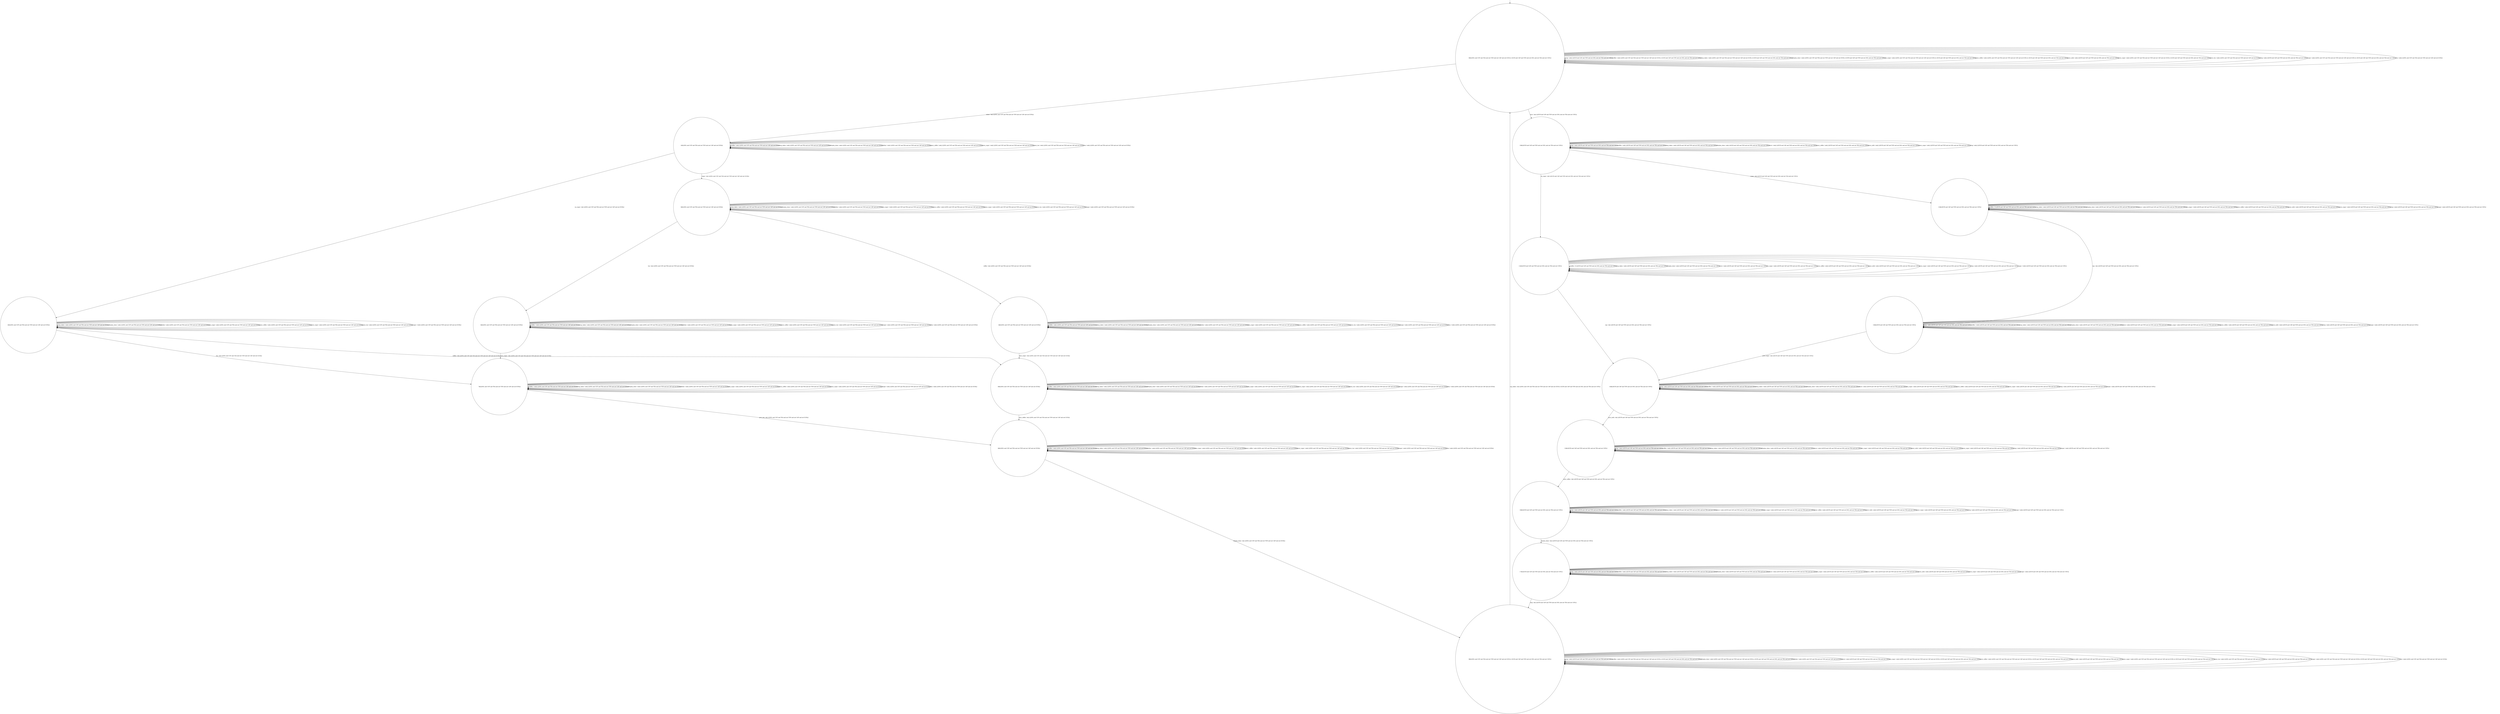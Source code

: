 digraph g {
	edge [lblstyle="above, sloped"];
	s0 [shape="circle" label="0@[((DOL and COF and TEA and not TON and not CAP and not EUR) or (EUR and CAP and TON and not DOL and not TEA and not COF))]"];
	s1 [shape="circle" label="1@[((DOL and COF and TEA and not TON and not CAP and not EUR))]"];
	s2 [shape="circle" label="2@[((DOL and COF and TEA and not TON and not CAP and not EUR))]"];
	s3 [shape="circle" label="3@[((DOL and COF and TEA and not TON and not CAP and not EUR))]"];
	s4 [shape="circle" label="4@[((DOL and COF and TEA and not TON and not CAP and not EUR))]"];
	s5 [shape="circle" label="5@[((DOL and COF and TEA and not TON and not CAP and not EUR))]"];
	s6 [shape="circle" label="6@[((DOL and COF and TEA and not TON and not CAP and not EUR))]"];
	s7 [shape="circle" label="7@[((DOL and COF and TEA and not TON and not CAP and not EUR))]"];
	s8 [shape="circle" label="8@[((DOL and COF and TEA and not TON and not CAP and not EUR))]"];
	s9 [shape="circle" label="9@[((DOL and COF and TEA and not TON and not CAP and not EUR) or (EUR and CAP and TON and not DOL and not TEA and not COF))]"];
	s10 [shape="circle" label="10@[((EUR and CAP and TON and not DOL and not TEA and not COF))]"];
	s11 [shape="circle" label="11@[((EUR and CAP and TON and not DOL and not TEA and not COF))]"];
	s12 [shape="circle" label="12@[((EUR and CAP and TON and not DOL and not TEA and not COF))]"];
	s13 [shape="circle" label="13@[((EUR and CAP and TON and not DOL and not TEA and not COF))]"];
	s14 [shape="circle" label="14@[((EUR and CAP and TON and not DOL and not TEA and not COF))]"];
	s15 [shape="circle" label="15@[((EUR and CAP and TON and not DOL and not TEA and not COF))]"];
	s16 [shape="circle" label="16@[((EUR and CAP and TON and not DOL and not TEA and not COF))]"];
	s17 [shape="circle" label="17@[((EUR and CAP and TON and not DOL and not TEA and not COF))]"];
	s0 -> s0 [label="cap / nok() [((EUR and CAP and TON and not DOL and not TEA and not COF))]"];
	s0 -> s0 [label="coffee / nok() [((DOL and COF and TEA and not TON and not CAP and not EUR) or (EUR and CAP and TON and not DOL and not TEA and not COF))]"];
	s0 -> s0 [label="cup_taken / nok() [((DOL and COF and TEA and not TON and not CAP and not EUR) or (EUR and CAP and TON and not DOL and not TEA and not COF))]"];
	s0 -> s0 [label="display_done / nok() [((DOL and COF and TEA and not TON and not CAP and not EUR) or (EUR and CAP and TON and not DOL and not TEA and not COF))]"];
	s0 -> s1 [label="dollar / ok() [((DOL and COF and TEA and not TON and not CAP and not EUR))]"];
	s0 -> s10 [label="euro / ok() [((EUR and CAP and TON and not DOL and not TEA and not COF))]"];
	s0 -> s0 [label="no_sugar / nok() [((DOL and COF and TEA and not TON and not CAP and not EUR) or (EUR and CAP and TON and not DOL and not TEA and not COF))]"];
	s0 -> s0 [label="pour_coffee / nok() [((DOL and COF and TEA and not TON and not CAP and not EUR) or (EUR and CAP and TON and not DOL and not TEA and not COF))]"];
	s0 -> s0 [label="pour_milk / nok() [((EUR and CAP and TON and not DOL and not TEA and not COF))]"];
	s0 -> s0 [label="pour_sugar / nok() [((DOL and COF and TEA and not TON and not CAP and not EUR) or (EUR and CAP and TON and not DOL and not TEA and not COF))]"];
	s0 -> s0 [label="pour_tea / nok() [((DOL and COF and TEA and not TON and not CAP and not EUR))]"];
	s0 -> s0 [label="ring / nok() [((EUR and CAP and TON and not DOL and not TEA and not COF))]"];
	s0 -> s0 [label="sugar / nok() [((DOL and COF and TEA and not TON and not CAP and not EUR) or (EUR and CAP and TON and not DOL and not TEA and not COF))]"];
	s0 -> s0 [label="tea / nok() [((DOL and COF and TEA and not TON and not CAP and not EUR))]"];
	s1 -> s1 [label="coffee / nok() [((DOL and COF and TEA and not TON and not CAP and not EUR))]"];
	s1 -> s1 [label="cup_taken / nok() [((DOL and COF and TEA and not TON and not CAP and not EUR))]"];
	s1 -> s1 [label="display_done / nok() [((DOL and COF and TEA and not TON and not CAP and not EUR))]"];
	s1 -> s1 [label="dollar / nok() [((DOL and COF and TEA and not TON and not CAP and not EUR))]"];
	s1 -> s2 [label="no_sugar / ok() [((DOL and COF and TEA and not TON and not CAP and not EUR))]"];
	s1 -> s1 [label="pour_coffee / nok() [((DOL and COF and TEA and not TON and not CAP and not EUR))]"];
	s1 -> s1 [label="pour_sugar / nok() [((DOL and COF and TEA and not TON and not CAP and not EUR))]"];
	s1 -> s1 [label="pour_tea / nok() [((DOL and COF and TEA and not TON and not CAP and not EUR))]"];
	s1 -> s3 [label="sugar / ok() [((DOL and COF and TEA and not TON and not CAP and not EUR))]"];
	s1 -> s1 [label="tea / nok() [((DOL and COF and TEA and not TON and not CAP and not EUR))]"];
	s2 -> s6 [label="coffee / ok() [((DOL and COF and TEA and not TON and not CAP and not EUR))]"];
	s2 -> s2 [label="cup_taken / nok() [((DOL and COF and TEA and not TON and not CAP and not EUR))]"];
	s2 -> s2 [label="display_done / nok() [((DOL and COF and TEA and not TON and not CAP and not EUR))]"];
	s2 -> s2 [label="dollar / nok() [((DOL and COF and TEA and not TON and not CAP and not EUR))]"];
	s2 -> s2 [label="no_sugar / nok() [((DOL and COF and TEA and not TON and not CAP and not EUR))]"];
	s2 -> s2 [label="pour_coffee / nok() [((DOL and COF and TEA and not TON and not CAP and not EUR))]"];
	s2 -> s2 [label="pour_sugar / nok() [((DOL and COF and TEA and not TON and not CAP and not EUR))]"];
	s2 -> s2 [label="pour_tea / nok() [((DOL and COF and TEA and not TON and not CAP and not EUR))]"];
	s2 -> s2 [label="sugar / void() [((DOL and COF and TEA and not TON and not CAP and not EUR))]"];
	s2 -> s7 [label="tea / ok() [((DOL and COF and TEA and not TON and not CAP and not EUR))]"];
	s3 -> s4 [label="coffee / ok() [((DOL and COF and TEA and not TON and not CAP and not EUR))]"];
	s3 -> s3 [label="cup_taken / nok() [((DOL and COF and TEA and not TON and not CAP and not EUR))]"];
	s3 -> s3 [label="display_done / nok() [((DOL and COF and TEA and not TON and not CAP and not EUR))]"];
	s3 -> s3 [label="dollar / nok() [((DOL and COF and TEA and not TON and not CAP and not EUR))]"];
	s3 -> s3 [label="no_sugar / void() [((DOL and COF and TEA and not TON and not CAP and not EUR))]"];
	s3 -> s3 [label="pour_coffee / nok() [((DOL and COF and TEA and not TON and not CAP and not EUR))]"];
	s3 -> s3 [label="pour_sugar / nok() [((DOL and COF and TEA and not TON and not CAP and not EUR))]"];
	s3 -> s3 [label="pour_tea / nok() [((DOL and COF and TEA and not TON and not CAP and not EUR))]"];
	s3 -> s3 [label="sugar / nok() [((DOL and COF and TEA and not TON and not CAP and not EUR))]"];
	s3 -> s5 [label="tea / ok() [((DOL and COF and TEA and not TON and not CAP and not EUR))]"];
	s4 -> s4 [label="coffee / nok() [((DOL and COF and TEA and not TON and not CAP and not EUR))]"];
	s4 -> s4 [label="cup_taken / nok() [((DOL and COF and TEA and not TON and not CAP and not EUR))]"];
	s4 -> s4 [label="display_done / nok() [((DOL and COF and TEA and not TON and not CAP and not EUR))]"];
	s4 -> s4 [label="dollar / nok() [((DOL and COF and TEA and not TON and not CAP and not EUR))]"];
	s4 -> s4 [label="no_sugar / nok() [((DOL and COF and TEA and not TON and not CAP and not EUR))]"];
	s4 -> s4 [label="pour_coffee / nok() [((DOL and COF and TEA and not TON and not CAP and not EUR))]"];
	s4 -> s6 [label="pour_sugar / ok() [((DOL and COF and TEA and not TON and not CAP and not EUR))]"];
	s4 -> s4 [label="pour_tea / nok() [((DOL and COF and TEA and not TON and not CAP and not EUR))]"];
	s4 -> s4 [label="sugar / nok() [((DOL and COF and TEA and not TON and not CAP and not EUR))]"];
	s4 -> s4 [label="tea / void() [((DOL and COF and TEA and not TON and not CAP and not EUR))]"];
	s5 -> s5 [label="coffee / void() [((DOL and COF and TEA and not TON and not CAP and not EUR))]"];
	s5 -> s5 [label="cup_taken / nok() [((DOL and COF and TEA and not TON and not CAP and not EUR))]"];
	s5 -> s5 [label="display_done / nok() [((DOL and COF and TEA and not TON and not CAP and not EUR))]"];
	s5 -> s5 [label="dollar / nok() [((DOL and COF and TEA and not TON and not CAP and not EUR))]"];
	s5 -> s5 [label="no_sugar / nok() [((DOL and COF and TEA and not TON and not CAP and not EUR))]"];
	s5 -> s5 [label="pour_coffee / nok() [((DOL and COF and TEA and not TON and not CAP and not EUR))]"];
	s5 -> s7 [label="pour_sugar / ok() [((DOL and COF and TEA and not TON and not CAP and not EUR))]"];
	s5 -> s5 [label="pour_tea / nok() [((DOL and COF and TEA and not TON and not CAP and not EUR))]"];
	s5 -> s5 [label="sugar / nok() [((DOL and COF and TEA and not TON and not CAP and not EUR))]"];
	s5 -> s5 [label="tea / nok() [((DOL and COF and TEA and not TON and not CAP and not EUR))]"];
	s6 -> s6 [label="coffee / nok() [((DOL and COF and TEA and not TON and not CAP and not EUR))]"];
	s6 -> s6 [label="cup_taken / nok() [((DOL and COF and TEA and not TON and not CAP and not EUR))]"];
	s6 -> s6 [label="display_done / nok() [((DOL and COF and TEA and not TON and not CAP and not EUR))]"];
	s6 -> s6 [label="dollar / nok() [((DOL and COF and TEA and not TON and not CAP and not EUR))]"];
	s6 -> s6 [label="no_sugar / nok() [((DOL and COF and TEA and not TON and not CAP and not EUR))]"];
	s6 -> s8 [label="pour_coffee / ok() [((DOL and COF and TEA and not TON and not CAP and not EUR))]"];
	s6 -> s6 [label="pour_sugar / nok() [((DOL and COF and TEA and not TON and not CAP and not EUR))]"];
	s6 -> s6 [label="pour_tea / nok() [((DOL and COF and TEA and not TON and not CAP and not EUR))]"];
	s6 -> s6 [label="sugar / nok() [((DOL and COF and TEA and not TON and not CAP and not EUR))]"];
	s6 -> s6 [label="tea / void() [((DOL and COF and TEA and not TON and not CAP and not EUR))]"];
	s7 -> s7 [label="coffee / void() [((DOL and COF and TEA and not TON and not CAP and not EUR))]"];
	s7 -> s7 [label="cup_taken / nok() [((DOL and COF and TEA and not TON and not CAP and not EUR))]"];
	s7 -> s7 [label="display_done / nok() [((DOL and COF and TEA and not TON and not CAP and not EUR))]"];
	s7 -> s7 [label="dollar / nok() [((DOL and COF and TEA and not TON and not CAP and not EUR))]"];
	s7 -> s7 [label="no_sugar / nok() [((DOL and COF and TEA and not TON and not CAP and not EUR))]"];
	s7 -> s7 [label="pour_coffee / nok() [((DOL and COF and TEA and not TON and not CAP and not EUR))]"];
	s7 -> s7 [label="pour_sugar / nok() [((DOL and COF and TEA and not TON and not CAP and not EUR))]"];
	s7 -> s8 [label="pour_tea / ok() [((DOL and COF and TEA and not TON and not CAP and not EUR))]"];
	s7 -> s7 [label="sugar / nok() [((DOL and COF and TEA and not TON and not CAP and not EUR))]"];
	s7 -> s7 [label="tea / nok() [((DOL and COF and TEA and not TON and not CAP and not EUR))]"];
	s8 -> s8 [label="coffee / nok() [((DOL and COF and TEA and not TON and not CAP and not EUR))]"];
	s8 -> s8 [label="cup_taken / nok() [((DOL and COF and TEA and not TON and not CAP and not EUR))]"];
	s8 -> s9 [label="display_done / ok() [((DOL and COF and TEA and not TON and not CAP and not EUR))]"];
	s8 -> s8 [label="dollar / nok() [((DOL and COF and TEA and not TON and not CAP and not EUR))]"];
	s8 -> s8 [label="no_sugar / nok() [((DOL and COF and TEA and not TON and not CAP and not EUR))]"];
	s8 -> s8 [label="pour_coffee / nok() [((DOL and COF and TEA and not TON and not CAP and not EUR))]"];
	s8 -> s8 [label="pour_sugar / nok() [((DOL and COF and TEA and not TON and not CAP and not EUR))]"];
	s8 -> s8 [label="pour_tea / nok() [((DOL and COF and TEA and not TON and not CAP and not EUR))]"];
	s8 -> s8 [label="sugar / nok() [((DOL and COF and TEA and not TON and not CAP and not EUR))]"];
	s8 -> s8 [label="tea / nok() [((DOL and COF and TEA and not TON and not CAP and not EUR))]"];
	s9 -> s9 [label="cap / nok() [((EUR and CAP and TON and not DOL and not TEA and not COF))]"];
	s9 -> s9 [label="coffee / nok() [((DOL and COF and TEA and not TON and not CAP and not EUR) or (EUR and CAP and TON and not DOL and not TEA and not COF))]"];
	s9 -> s0 [label="cup_taken / ok() [((DOL and COF and TEA and not TON and not CAP and not EUR) or (EUR and CAP and TON and not DOL and not TEA and not COF))]"];
	s9 -> s9 [label="display_done / nok() [((DOL and COF and TEA and not TON and not CAP and not EUR) or (EUR and CAP and TON and not DOL and not TEA and not COF))]"];
	s9 -> s9 [label="dollar / nok() [((DOL and COF and TEA and not TON and not CAP and not EUR))]"];
	s9 -> s9 [label="euro / nok() [((EUR and CAP and TON and not DOL and not TEA and not COF))]"];
	s9 -> s9 [label="no_sugar / nok() [((DOL and COF and TEA and not TON and not CAP and not EUR) or (EUR and CAP and TON and not DOL and not TEA and not COF))]"];
	s9 -> s9 [label="pour_coffee / nok() [((DOL and COF and TEA and not TON and not CAP and not EUR) or (EUR and CAP and TON and not DOL and not TEA and not COF))]"];
	s9 -> s9 [label="pour_milk / nok() [((EUR and CAP and TON and not DOL and not TEA and not COF))]"];
	s9 -> s9 [label="pour_sugar / nok() [((DOL and COF and TEA and not TON and not CAP and not EUR) or (EUR and CAP and TON and not DOL and not TEA and not COF))]"];
	s9 -> s9 [label="pour_tea / nok() [((DOL and COF and TEA and not TON and not CAP and not EUR))]"];
	s9 -> s9 [label="ring / nok() [((EUR and CAP and TON and not DOL and not TEA and not COF))]"];
	s9 -> s9 [label="sugar / nok() [((DOL and COF and TEA and not TON and not CAP and not EUR) or (EUR and CAP and TON and not DOL and not TEA and not COF))]"];
	s9 -> s9 [label="tea / nok() [((DOL and COF and TEA and not TON and not CAP and not EUR))]"];
	s10 -> s10 [label="cap / nok() [((EUR and CAP and TON and not DOL and not TEA and not COF))]"];
	s10 -> s10 [label="coffee / nok() [((EUR and CAP and TON and not DOL and not TEA and not COF))]"];
	s10 -> s10 [label="cup_taken / nok() [((EUR and CAP and TON and not DOL and not TEA and not COF))]"];
	s10 -> s10 [label="display_done / nok() [((EUR and CAP and TON and not DOL and not TEA and not COF))]"];
	s10 -> s10 [label="euro / nok() [((EUR and CAP and TON and not DOL and not TEA and not COF))]"];
	s10 -> s11 [label="no_sugar / ok() [((EUR and CAP and TON and not DOL and not TEA and not COF))]"];
	s10 -> s10 [label="pour_coffee / nok() [((EUR and CAP and TON and not DOL and not TEA and not COF))]"];
	s10 -> s10 [label="pour_milk / nok() [((EUR and CAP and TON and not DOL and not TEA and not COF))]"];
	s10 -> s10 [label="pour_sugar / nok() [((EUR and CAP and TON and not DOL and not TEA and not COF))]"];
	s10 -> s10 [label="ring / nok() [((EUR and CAP and TON and not DOL and not TEA and not COF))]"];
	s10 -> s12 [label="sugar / ok() [((EUR and CAP and TON and not DOL and not TEA and not COF))]"];
	s11 -> s14 [label="cap / ok() [((EUR and CAP and TON and not DOL and not TEA and not COF))]"];
	s11 -> s11 [label="coffee / Ω [((EUR and CAP and TON and not DOL and not TEA and not COF))]"];
	s11 -> s11 [label="cup_taken / nok() [((EUR and CAP and TON and not DOL and not TEA and not COF))]"];
	s11 -> s11 [label="display_done / nok() [((EUR and CAP and TON and not DOL and not TEA and not COF))]"];
	s11 -> s11 [label="euro / nok() [((EUR and CAP and TON and not DOL and not TEA and not COF))]"];
	s11 -> s11 [label="no_sugar / nok() [((EUR and CAP and TON and not DOL and not TEA and not COF))]"];
	s11 -> s11 [label="pour_coffee / nok() [((EUR and CAP and TON and not DOL and not TEA and not COF))]"];
	s11 -> s11 [label="pour_milk / nok() [((EUR and CAP and TON and not DOL and not TEA and not COF))]"];
	s11 -> s11 [label="pour_sugar / nok() [((EUR and CAP and TON and not DOL and not TEA and not COF))]"];
	s11 -> s11 [label="ring / nok() [((EUR and CAP and TON and not DOL and not TEA and not COF))]"];
	s11 -> s11 [label="sugar / void() [((EUR and CAP and TON and not DOL and not TEA and not COF))]"];
	s12 -> s13 [label="cap / ok() [((EUR and CAP and TON and not DOL and not TEA and not COF))]"];
	s12 -> s12 [label="coffee / Ω [((EUR and CAP and TON and not DOL and not TEA and not COF))]"];
	s12 -> s12 [label="cup_taken / nok() [((EUR and CAP and TON and not DOL and not TEA and not COF))]"];
	s12 -> s12 [label="display_done / nok() [((EUR and CAP and TON and not DOL and not TEA and not COF))]"];
	s12 -> s12 [label="euro / nok() [((EUR and CAP and TON and not DOL and not TEA and not COF))]"];
	s12 -> s12 [label="no_sugar / void() [((EUR and CAP and TON and not DOL and not TEA and not COF))]"];
	s12 -> s12 [label="pour_coffee / nok() [((EUR and CAP and TON and not DOL and not TEA and not COF))]"];
	s12 -> s12 [label="pour_milk / nok() [((EUR and CAP and TON and not DOL and not TEA and not COF))]"];
	s12 -> s12 [label="pour_sugar / nok() [((EUR and CAP and TON and not DOL and not TEA and not COF))]"];
	s12 -> s12 [label="ring / nok() [((EUR and CAP and TON and not DOL and not TEA and not COF))]"];
	s12 -> s12 [label="sugar / nok() [((EUR and CAP and TON and not DOL and not TEA and not COF))]"];
	s13 -> s13 [label="cap / nok() [((EUR and CAP and TON and not DOL and not TEA and not COF))]"];
	s13 -> s13 [label="coffee / void() [((EUR and CAP and TON and not DOL and not TEA and not COF))]"];
	s13 -> s13 [label="cup_taken / nok() [((EUR and CAP and TON and not DOL and not TEA and not COF))]"];
	s13 -> s13 [label="display_done / nok() [((EUR and CAP and TON and not DOL and not TEA and not COF))]"];
	s13 -> s13 [label="euro / nok() [((EUR and CAP and TON and not DOL and not TEA and not COF))]"];
	s13 -> s13 [label="no_sugar / nok() [((EUR and CAP and TON and not DOL and not TEA and not COF))]"];
	s13 -> s13 [label="pour_coffee / nok() [((EUR and CAP and TON and not DOL and not TEA and not COF))]"];
	s13 -> s13 [label="pour_milk / nok() [((EUR and CAP and TON and not DOL and not TEA and not COF))]"];
	s13 -> s14 [label="pour_sugar / ok() [((EUR and CAP and TON and not DOL and not TEA and not COF))]"];
	s13 -> s13 [label="ring / nok() [((EUR and CAP and TON and not DOL and not TEA and not COF))]"];
	s13 -> s13 [label="sugar / nok() [((EUR and CAP and TON and not DOL and not TEA and not COF))]"];
	s14 -> s14 [label="cap / nok() [((EUR and CAP and TON and not DOL and not TEA and not COF))]"];
	s14 -> s14 [label="coffee / void() [((EUR and CAP and TON and not DOL and not TEA and not COF))]"];
	s14 -> s14 [label="cup_taken / nok() [((EUR and CAP and TON and not DOL and not TEA and not COF))]"];
	s14 -> s14 [label="display_done / nok() [((EUR and CAP and TON and not DOL and not TEA and not COF))]"];
	s14 -> s14 [label="euro / nok() [((EUR and CAP and TON and not DOL and not TEA and not COF))]"];
	s14 -> s14 [label="no_sugar / nok() [((EUR and CAP and TON and not DOL and not TEA and not COF))]"];
	s14 -> s14 [label="pour_coffee / nok() [((EUR and CAP and TON and not DOL and not TEA and not COF))]"];
	s14 -> s15 [label="pour_milk / ok() [((EUR and CAP and TON and not DOL and not TEA and not COF))]"];
	s14 -> s14 [label="pour_sugar / nok() [((EUR and CAP and TON and not DOL and not TEA and not COF))]"];
	s14 -> s14 [label="ring / nok() [((EUR and CAP and TON and not DOL and not TEA and not COF))]"];
	s14 -> s14 [label="sugar / nok() [((EUR and CAP and TON and not DOL and not TEA and not COF))]"];
	s15 -> s15 [label="cap / nok() [((EUR and CAP and TON and not DOL and not TEA and not COF))]"];
	s15 -> s15 [label="coffee / nok() [((EUR and CAP and TON and not DOL and not TEA and not COF))]"];
	s15 -> s15 [label="cup_taken / nok() [((EUR and CAP and TON and not DOL and not TEA and not COF))]"];
	s15 -> s15 [label="display_done / nok() [((EUR and CAP and TON and not DOL and not TEA and not COF))]"];
	s15 -> s15 [label="euro / nok() [((EUR and CAP and TON and not DOL and not TEA and not COF))]"];
	s15 -> s15 [label="no_sugar / nok() [((EUR and CAP and TON and not DOL and not TEA and not COF))]"];
	s15 -> s16 [label="pour_coffee / ok() [((EUR and CAP and TON and not DOL and not TEA and not COF))]"];
	s15 -> s15 [label="pour_milk / nok() [((EUR and CAP and TON and not DOL and not TEA and not COF))]"];
	s15 -> s15 [label="pour_sugar / nok() [((EUR and CAP and TON and not DOL and not TEA and not COF))]"];
	s15 -> s15 [label="ring / nok() [((EUR and CAP and TON and not DOL and not TEA and not COF))]"];
	s15 -> s15 [label="sugar / nok() [((EUR and CAP and TON and not DOL and not TEA and not COF))]"];
	s16 -> s16 [label="cap / nok() [((EUR and CAP and TON and not DOL and not TEA and not COF))]"];
	s16 -> s16 [label="coffee / nok() [((EUR and CAP and TON and not DOL and not TEA and not COF))]"];
	s16 -> s16 [label="cup_taken / nok() [((EUR and CAP and TON and not DOL and not TEA and not COF))]"];
	s16 -> s17 [label="display_done / ok() [((EUR and CAP and TON and not DOL and not TEA and not COF))]"];
	s16 -> s16 [label="euro / nok() [((EUR and CAP and TON and not DOL and not TEA and not COF))]"];
	s16 -> s16 [label="no_sugar / nok() [((EUR and CAP and TON and not DOL and not TEA and not COF))]"];
	s16 -> s16 [label="pour_coffee / nok() [((EUR and CAP and TON and not DOL and not TEA and not COF))]"];
	s16 -> s16 [label="pour_milk / nok() [((EUR and CAP and TON and not DOL and not TEA and not COF))]"];
	s16 -> s16 [label="pour_sugar / nok() [((EUR and CAP and TON and not DOL and not TEA and not COF))]"];
	s16 -> s16 [label="ring / nok() [((EUR and CAP and TON and not DOL and not TEA and not COF))]"];
	s16 -> s16 [label="sugar / nok() [((EUR and CAP and TON and not DOL and not TEA and not COF))]"];
	s17 -> s17 [label="cap / nok() [((EUR and CAP and TON and not DOL and not TEA and not COF))]"];
	s17 -> s17 [label="coffee / nok() [((EUR and CAP and TON and not DOL and not TEA and not COF))]"];
	s17 -> s17 [label="cup_taken / nok() [((EUR and CAP and TON and not DOL and not TEA and not COF))]"];
	s17 -> s17 [label="display_done / nok() [((EUR and CAP and TON and not DOL and not TEA and not COF))]"];
	s17 -> s17 [label="euro / nok() [((EUR and CAP and TON and not DOL and not TEA and not COF))]"];
	s17 -> s17 [label="no_sugar / nok() [((EUR and CAP and TON and not DOL and not TEA and not COF))]"];
	s17 -> s17 [label="pour_coffee / nok() [((EUR and CAP and TON and not DOL and not TEA and not COF))]"];
	s17 -> s17 [label="pour_milk / nok() [((EUR and CAP and TON and not DOL and not TEA and not COF))]"];
	s17 -> s17 [label="pour_sugar / nok() [((EUR and CAP and TON and not DOL and not TEA and not COF))]"];
	s17 -> s9 [label="ring / ok() [((EUR and CAP and TON and not DOL and not TEA and not COF))]"];
	s17 -> s17 [label="sugar / nok() [((EUR and CAP and TON and not DOL and not TEA and not COF))]"];
	__start0 [label="" shape="none" width="0" height="0"];
	__start0 -> s0;
}
